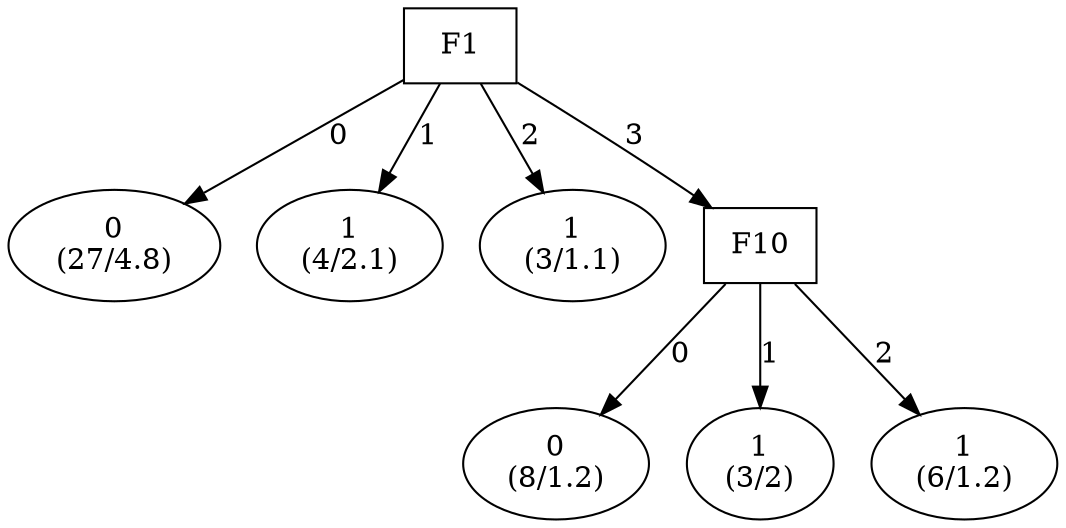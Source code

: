 digraph YaDT {
n0 [ shape=box, label="F1\n"]
n0 -> n1 [label="0"]
n1 [ shape=ellipse, label="0\n(27/4.8)"]
n0 -> n2 [label="1"]
n2 [ shape=ellipse, label="1\n(4/2.1)"]
n0 -> n3 [label="2"]
n3 [ shape=ellipse, label="1\n(3/1.1)"]
n0 -> n4 [label="3"]
n4 [ shape=box, label="F10\n"]
n4 -> n5 [label="0"]
n5 [ shape=ellipse, label="0\n(8/1.2)"]
n4 -> n6 [label="1"]
n6 [ shape=ellipse, label="1\n(3/2)"]
n4 -> n7 [label="2"]
n7 [ shape=ellipse, label="1\n(6/1.2)"]
}
